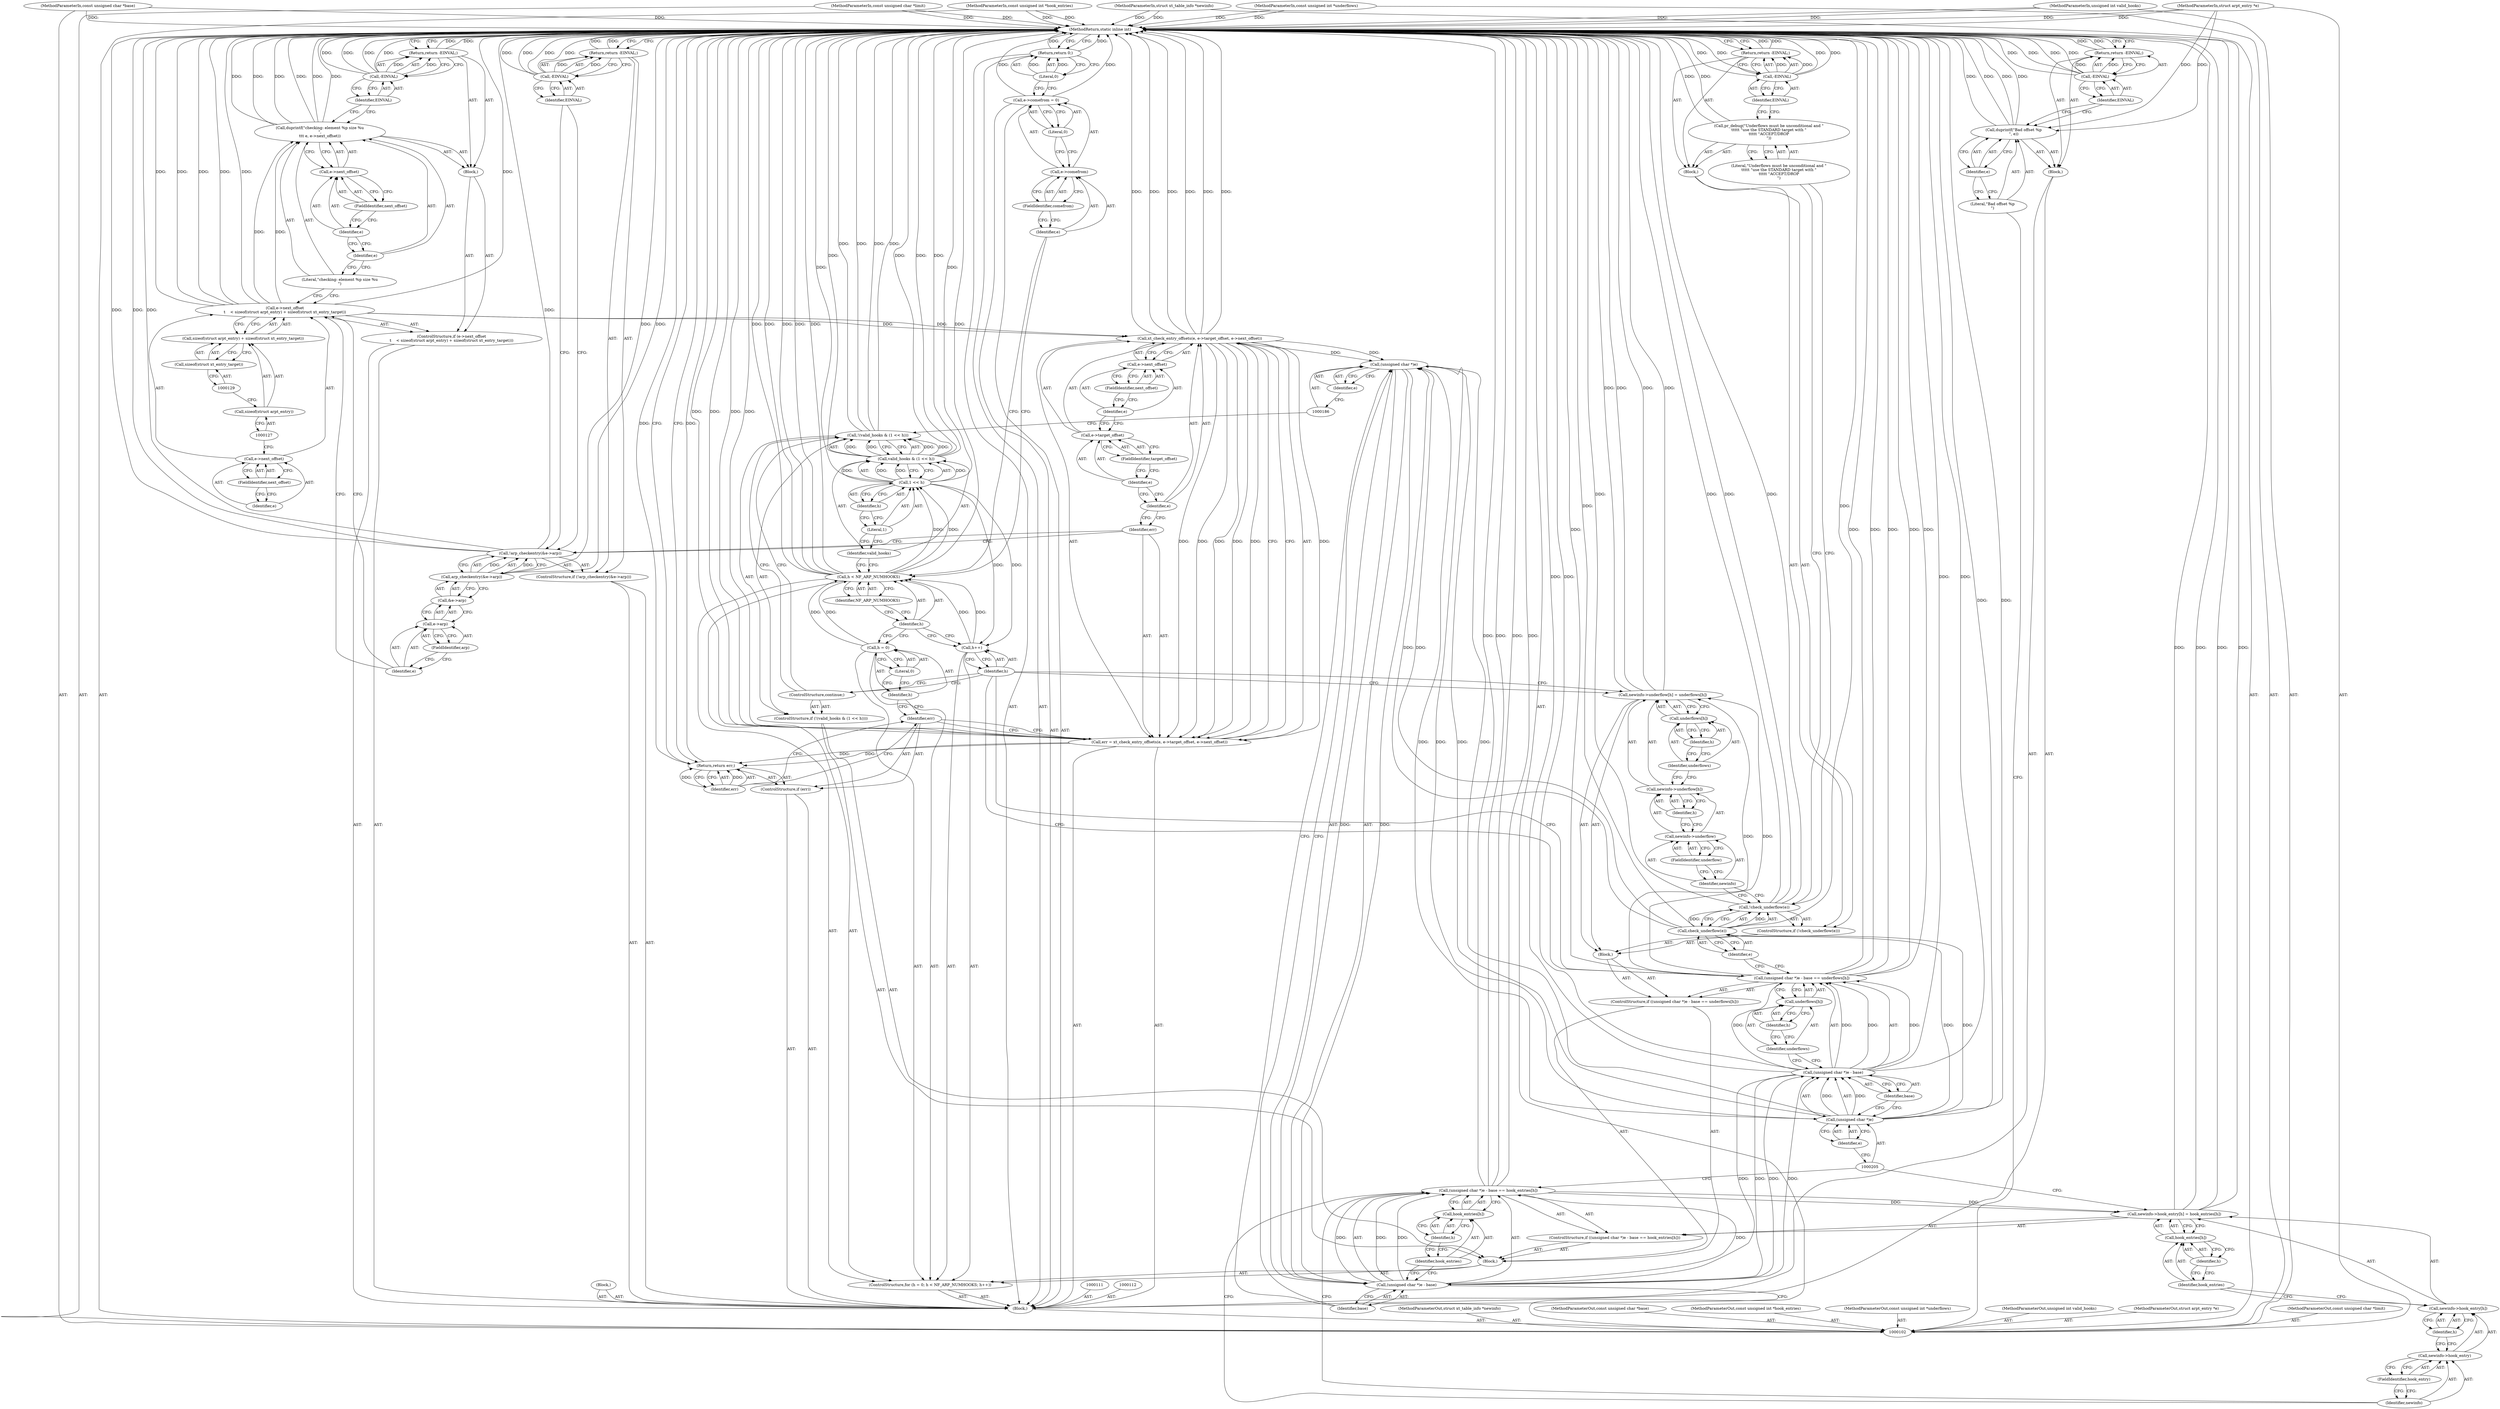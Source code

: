 digraph "1_linux_ce683e5f9d045e5d67d1312a42b359cb2ab2a13c_0" {
"1000239" [label="(MethodReturn,static inline int)"];
"1000103" [label="(MethodParameterIn,struct arpt_entry *e)"];
"1000345" [label="(MethodParameterOut,struct arpt_entry *e)"];
"1000113" [label="(Block,)"];
"1000115" [label="(Literal,\"Bad offset %p\n\")"];
"1000114" [label="(Call,duprintf(\"Bad offset %p\n\", e))"];
"1000116" [label="(Identifier,e)"];
"1000119" [label="(Identifier,EINVAL)"];
"1000117" [label="(Return,return -EINVAL;)"];
"1000118" [label="(Call,-EINVAL)"];
"1000120" [label="(ControlStructure,if (e->next_offset\n\t    < sizeof(struct arpt_entry) + sizeof(struct xt_entry_target)))"];
"1000121" [label="(Call,e->next_offset\n\t    < sizeof(struct arpt_entry) + sizeof(struct xt_entry_target))"];
"1000122" [label="(Call,e->next_offset)"];
"1000123" [label="(Identifier,e)"];
"1000124" [label="(FieldIdentifier,next_offset)"];
"1000104" [label="(MethodParameterIn,struct xt_table_info *newinfo)"];
"1000346" [label="(MethodParameterOut,struct xt_table_info *newinfo)"];
"1000128" [label="(Call,sizeof(struct xt_entry_target))"];
"1000130" [label="(Block,)"];
"1000125" [label="(Call,sizeof(struct arpt_entry) + sizeof(struct xt_entry_target))"];
"1000126" [label="(Call,sizeof(struct arpt_entry))"];
"1000132" [label="(Literal,\"checking: element %p size %u\n\")"];
"1000131" [label="(Call,duprintf(\"checking: element %p size %u\n\",\n\t\t\t e, e->next_offset))"];
"1000136" [label="(FieldIdentifier,next_offset)"];
"1000133" [label="(Identifier,e)"];
"1000134" [label="(Call,e->next_offset)"];
"1000135" [label="(Identifier,e)"];
"1000139" [label="(Identifier,EINVAL)"];
"1000137" [label="(Return,return -EINVAL;)"];
"1000138" [label="(Call,-EINVAL)"];
"1000140" [label="(ControlStructure,if (!arp_checkentry(&e->arp)))"];
"1000143" [label="(Call,&e->arp)"];
"1000144" [label="(Call,e->arp)"];
"1000145" [label="(Identifier,e)"];
"1000146" [label="(FieldIdentifier,arp)"];
"1000141" [label="(Call,!arp_checkentry(&e->arp))"];
"1000142" [label="(Call,arp_checkentry(&e->arp))"];
"1000148" [label="(Call,-EINVAL)"];
"1000149" [label="(Identifier,EINVAL)"];
"1000147" [label="(Return,return -EINVAL;)"];
"1000150" [label="(Call,err = xt_check_entry_offsets(e, e->target_offset, e->next_offset))"];
"1000151" [label="(Identifier,err)"];
"1000153" [label="(Identifier,e)"];
"1000154" [label="(Call,e->target_offset)"];
"1000155" [label="(Identifier,e)"];
"1000156" [label="(FieldIdentifier,target_offset)"];
"1000157" [label="(Call,e->next_offset)"];
"1000158" [label="(Identifier,e)"];
"1000159" [label="(FieldIdentifier,next_offset)"];
"1000152" [label="(Call,xt_check_entry_offsets(e, e->target_offset, e->next_offset))"];
"1000105" [label="(MethodParameterIn,const unsigned char *base)"];
"1000347" [label="(MethodParameterOut,const unsigned char *base)"];
"1000160" [label="(ControlStructure,if (err))"];
"1000161" [label="(Identifier,err)"];
"1000163" [label="(Identifier,err)"];
"1000162" [label="(Return,return err;)"];
"1000164" [label="(ControlStructure,for (h = 0; h < NF_ARP_NUMHOOKS; h++))"];
"1000167" [label="(Literal,0)"];
"1000168" [label="(Call,h < NF_ARP_NUMHOOKS)"];
"1000169" [label="(Identifier,h)"];
"1000170" [label="(Identifier,NF_ARP_NUMHOOKS)"];
"1000171" [label="(Call,h++)"];
"1000172" [label="(Identifier,h)"];
"1000173" [label="(Block,)"];
"1000165" [label="(Call,h = 0)"];
"1000166" [label="(Identifier,h)"];
"1000174" [label="(ControlStructure,if (!(valid_hooks & (1 << h))))"];
"1000178" [label="(Call,1 << h)"];
"1000179" [label="(Literal,1)"];
"1000180" [label="(Identifier,h)"];
"1000175" [label="(Call,!(valid_hooks & (1 << h)))"];
"1000176" [label="(Call,valid_hooks & (1 << h))"];
"1000177" [label="(Identifier,valid_hooks)"];
"1000181" [label="(ControlStructure,continue;)"];
"1000182" [label="(ControlStructure,if ((unsigned char *)e - base == hook_entries[h]))"];
"1000187" [label="(Identifier,e)"];
"1000188" [label="(Identifier,base)"];
"1000189" [label="(Call,hook_entries[h])"];
"1000190" [label="(Identifier,hook_entries)"];
"1000191" [label="(Identifier,h)"];
"1000183" [label="(Call,(unsigned char *)e - base == hook_entries[h])"];
"1000184" [label="(Call,(unsigned char *)e - base)"];
"1000185" [label="(Call,(unsigned char *)e)"];
"1000196" [label="(FieldIdentifier,hook_entry)"];
"1000197" [label="(Identifier,h)"];
"1000198" [label="(Call,hook_entries[h])"];
"1000199" [label="(Identifier,hook_entries)"];
"1000192" [label="(Call,newinfo->hook_entry[h] = hook_entries[h])"];
"1000193" [label="(Call,newinfo->hook_entry[h])"];
"1000194" [label="(Call,newinfo->hook_entry)"];
"1000195" [label="(Identifier,newinfo)"];
"1000200" [label="(Identifier,h)"];
"1000201" [label="(ControlStructure,if ((unsigned char *)e - base == underflows[h]))"];
"1000206" [label="(Identifier,e)"];
"1000207" [label="(Identifier,base)"];
"1000208" [label="(Call,underflows[h])"];
"1000209" [label="(Identifier,underflows)"];
"1000210" [label="(Identifier,h)"];
"1000211" [label="(Block,)"];
"1000202" [label="(Call,(unsigned char *)e - base == underflows[h])"];
"1000203" [label="(Call,(unsigned char *)e - base)"];
"1000204" [label="(Call,(unsigned char *)e)"];
"1000106" [label="(MethodParameterIn,const unsigned char *limit)"];
"1000348" [label="(MethodParameterOut,const unsigned char *limit)"];
"1000215" [label="(Identifier,e)"];
"1000216" [label="(Block,)"];
"1000212" [label="(ControlStructure,if (!check_underflow(e)))"];
"1000213" [label="(Call,!check_underflow(e))"];
"1000214" [label="(Call,check_underflow(e))"];
"1000218" [label="(Literal,\"Underflows must be unconditional and \"\n\t\t\t\t\t \"use the STANDARD target with \"\n\t\t\t\t\t \"ACCEPT/DROP\n\")"];
"1000217" [label="(Call,pr_debug(\"Underflows must be unconditional and \"\n\t\t\t\t\t \"use the STANDARD target with \"\n\t\t\t\t\t \"ACCEPT/DROP\n\"))"];
"1000220" [label="(Call,-EINVAL)"];
"1000221" [label="(Identifier,EINVAL)"];
"1000219" [label="(Return,return -EINVAL;)"];
"1000226" [label="(FieldIdentifier,underflow)"];
"1000227" [label="(Identifier,h)"];
"1000228" [label="(Call,underflows[h])"];
"1000229" [label="(Identifier,underflows)"];
"1000222" [label="(Call,newinfo->underflow[h] = underflows[h])"];
"1000223" [label="(Call,newinfo->underflow[h])"];
"1000224" [label="(Call,newinfo->underflow)"];
"1000225" [label="(Identifier,newinfo)"];
"1000230" [label="(Identifier,h)"];
"1000107" [label="(MethodParameterIn,const unsigned int *hook_entries)"];
"1000349" [label="(MethodParameterOut,const unsigned int *hook_entries)"];
"1000231" [label="(Block,)"];
"1000232" [label="(Call,e->comefrom = 0)"];
"1000233" [label="(Call,e->comefrom)"];
"1000234" [label="(Identifier,e)"];
"1000236" [label="(Literal,0)"];
"1000235" [label="(FieldIdentifier,comefrom)"];
"1000237" [label="(Return,return 0;)"];
"1000238" [label="(Literal,0)"];
"1000108" [label="(MethodParameterIn,const unsigned int *underflows)"];
"1000350" [label="(MethodParameterOut,const unsigned int *underflows)"];
"1000109" [label="(MethodParameterIn,unsigned int valid_hooks)"];
"1000351" [label="(MethodParameterOut,unsigned int valid_hooks)"];
"1000110" [label="(Block,)"];
"1000239" -> "1000102"  [label="AST: "];
"1000239" -> "1000117"  [label="CFG: "];
"1000239" -> "1000137"  [label="CFG: "];
"1000239" -> "1000147"  [label="CFG: "];
"1000239" -> "1000162"  [label="CFG: "];
"1000239" -> "1000219"  [label="CFG: "];
"1000239" -> "1000237"  [label="CFG: "];
"1000147" -> "1000239"  [label="DDG: "];
"1000162" -> "1000239"  [label="DDG: "];
"1000137" -> "1000239"  [label="DDG: "];
"1000176" -> "1000239"  [label="DDG: "];
"1000176" -> "1000239"  [label="DDG: "];
"1000141" -> "1000239"  [label="DDG: "];
"1000141" -> "1000239"  [label="DDG: "];
"1000168" -> "1000239"  [label="DDG: "];
"1000168" -> "1000239"  [label="DDG: "];
"1000168" -> "1000239"  [label="DDG: "];
"1000152" -> "1000239"  [label="DDG: "];
"1000152" -> "1000239"  [label="DDG: "];
"1000152" -> "1000239"  [label="DDG: "];
"1000104" -> "1000239"  [label="DDG: "];
"1000105" -> "1000239"  [label="DDG: "];
"1000150" -> "1000239"  [label="DDG: "];
"1000150" -> "1000239"  [label="DDG: "];
"1000118" -> "1000239"  [label="DDG: "];
"1000118" -> "1000239"  [label="DDG: "];
"1000131" -> "1000239"  [label="DDG: "];
"1000131" -> "1000239"  [label="DDG: "];
"1000131" -> "1000239"  [label="DDG: "];
"1000220" -> "1000239"  [label="DDG: "];
"1000220" -> "1000239"  [label="DDG: "];
"1000121" -> "1000239"  [label="DDG: "];
"1000121" -> "1000239"  [label="DDG: "];
"1000121" -> "1000239"  [label="DDG: "];
"1000222" -> "1000239"  [label="DDG: "];
"1000222" -> "1000239"  [label="DDG: "];
"1000108" -> "1000239"  [label="DDG: "];
"1000107" -> "1000239"  [label="DDG: "];
"1000232" -> "1000239"  [label="DDG: "];
"1000217" -> "1000239"  [label="DDG: "];
"1000114" -> "1000239"  [label="DDG: "];
"1000114" -> "1000239"  [label="DDG: "];
"1000213" -> "1000239"  [label="DDG: "];
"1000213" -> "1000239"  [label="DDG: "];
"1000183" -> "1000239"  [label="DDG: "];
"1000183" -> "1000239"  [label="DDG: "];
"1000204" -> "1000239"  [label="DDG: "];
"1000138" -> "1000239"  [label="DDG: "];
"1000138" -> "1000239"  [label="DDG: "];
"1000103" -> "1000239"  [label="DDG: "];
"1000202" -> "1000239"  [label="DDG: "];
"1000202" -> "1000239"  [label="DDG: "];
"1000202" -> "1000239"  [label="DDG: "];
"1000178" -> "1000239"  [label="DDG: "];
"1000148" -> "1000239"  [label="DDG: "];
"1000148" -> "1000239"  [label="DDG: "];
"1000175" -> "1000239"  [label="DDG: "];
"1000175" -> "1000239"  [label="DDG: "];
"1000203" -> "1000239"  [label="DDG: "];
"1000203" -> "1000239"  [label="DDG: "];
"1000192" -> "1000239"  [label="DDG: "];
"1000192" -> "1000239"  [label="DDG: "];
"1000142" -> "1000239"  [label="DDG: "];
"1000214" -> "1000239"  [label="DDG: "];
"1000106" -> "1000239"  [label="DDG: "];
"1000109" -> "1000239"  [label="DDG: "];
"1000219" -> "1000239"  [label="DDG: "];
"1000117" -> "1000239"  [label="DDG: "];
"1000237" -> "1000239"  [label="DDG: "];
"1000103" -> "1000102"  [label="AST: "];
"1000103" -> "1000239"  [label="DDG: "];
"1000103" -> "1000114"  [label="DDG: "];
"1000345" -> "1000102"  [label="AST: "];
"1000113" -> "1000110"  [label="AST: "];
"1000114" -> "1000113"  [label="AST: "];
"1000117" -> "1000113"  [label="AST: "];
"1000115" -> "1000114"  [label="AST: "];
"1000115" -> "1000102"  [label="CFG: "];
"1000116" -> "1000115"  [label="CFG: "];
"1000114" -> "1000113"  [label="AST: "];
"1000114" -> "1000116"  [label="CFG: "];
"1000115" -> "1000114"  [label="AST: "];
"1000116" -> "1000114"  [label="AST: "];
"1000119" -> "1000114"  [label="CFG: "];
"1000114" -> "1000239"  [label="DDG: "];
"1000114" -> "1000239"  [label="DDG: "];
"1000103" -> "1000114"  [label="DDG: "];
"1000116" -> "1000114"  [label="AST: "];
"1000116" -> "1000115"  [label="CFG: "];
"1000114" -> "1000116"  [label="CFG: "];
"1000119" -> "1000118"  [label="AST: "];
"1000119" -> "1000114"  [label="CFG: "];
"1000118" -> "1000119"  [label="CFG: "];
"1000117" -> "1000113"  [label="AST: "];
"1000117" -> "1000118"  [label="CFG: "];
"1000118" -> "1000117"  [label="AST: "];
"1000239" -> "1000117"  [label="CFG: "];
"1000117" -> "1000239"  [label="DDG: "];
"1000118" -> "1000117"  [label="DDG: "];
"1000118" -> "1000117"  [label="AST: "];
"1000118" -> "1000119"  [label="CFG: "];
"1000119" -> "1000118"  [label="AST: "];
"1000117" -> "1000118"  [label="CFG: "];
"1000118" -> "1000239"  [label="DDG: "];
"1000118" -> "1000239"  [label="DDG: "];
"1000118" -> "1000117"  [label="DDG: "];
"1000120" -> "1000110"  [label="AST: "];
"1000121" -> "1000120"  [label="AST: "];
"1000130" -> "1000120"  [label="AST: "];
"1000121" -> "1000120"  [label="AST: "];
"1000121" -> "1000125"  [label="CFG: "];
"1000122" -> "1000121"  [label="AST: "];
"1000125" -> "1000121"  [label="AST: "];
"1000132" -> "1000121"  [label="CFG: "];
"1000145" -> "1000121"  [label="CFG: "];
"1000121" -> "1000239"  [label="DDG: "];
"1000121" -> "1000239"  [label="DDG: "];
"1000121" -> "1000239"  [label="DDG: "];
"1000121" -> "1000131"  [label="DDG: "];
"1000121" -> "1000152"  [label="DDG: "];
"1000122" -> "1000121"  [label="AST: "];
"1000122" -> "1000124"  [label="CFG: "];
"1000123" -> "1000122"  [label="AST: "];
"1000124" -> "1000122"  [label="AST: "];
"1000127" -> "1000122"  [label="CFG: "];
"1000123" -> "1000122"  [label="AST: "];
"1000124" -> "1000123"  [label="CFG: "];
"1000124" -> "1000122"  [label="AST: "];
"1000124" -> "1000123"  [label="CFG: "];
"1000122" -> "1000124"  [label="CFG: "];
"1000104" -> "1000102"  [label="AST: "];
"1000104" -> "1000239"  [label="DDG: "];
"1000346" -> "1000102"  [label="AST: "];
"1000128" -> "1000125"  [label="AST: "];
"1000128" -> "1000129"  [label="CFG: "];
"1000129" -> "1000128"  [label="AST: "];
"1000125" -> "1000128"  [label="CFG: "];
"1000130" -> "1000120"  [label="AST: "];
"1000131" -> "1000130"  [label="AST: "];
"1000137" -> "1000130"  [label="AST: "];
"1000125" -> "1000121"  [label="AST: "];
"1000125" -> "1000128"  [label="CFG: "];
"1000126" -> "1000125"  [label="AST: "];
"1000128" -> "1000125"  [label="AST: "];
"1000121" -> "1000125"  [label="CFG: "];
"1000126" -> "1000125"  [label="AST: "];
"1000126" -> "1000127"  [label="CFG: "];
"1000127" -> "1000126"  [label="AST: "];
"1000129" -> "1000126"  [label="CFG: "];
"1000132" -> "1000131"  [label="AST: "];
"1000132" -> "1000121"  [label="CFG: "];
"1000133" -> "1000132"  [label="CFG: "];
"1000131" -> "1000130"  [label="AST: "];
"1000131" -> "1000134"  [label="CFG: "];
"1000132" -> "1000131"  [label="AST: "];
"1000133" -> "1000131"  [label="AST: "];
"1000134" -> "1000131"  [label="AST: "];
"1000139" -> "1000131"  [label="CFG: "];
"1000131" -> "1000239"  [label="DDG: "];
"1000131" -> "1000239"  [label="DDG: "];
"1000131" -> "1000239"  [label="DDG: "];
"1000121" -> "1000131"  [label="DDG: "];
"1000136" -> "1000134"  [label="AST: "];
"1000136" -> "1000135"  [label="CFG: "];
"1000134" -> "1000136"  [label="CFG: "];
"1000133" -> "1000131"  [label="AST: "];
"1000133" -> "1000132"  [label="CFG: "];
"1000135" -> "1000133"  [label="CFG: "];
"1000134" -> "1000131"  [label="AST: "];
"1000134" -> "1000136"  [label="CFG: "];
"1000135" -> "1000134"  [label="AST: "];
"1000136" -> "1000134"  [label="AST: "];
"1000131" -> "1000134"  [label="CFG: "];
"1000135" -> "1000134"  [label="AST: "];
"1000135" -> "1000133"  [label="CFG: "];
"1000136" -> "1000135"  [label="CFG: "];
"1000139" -> "1000138"  [label="AST: "];
"1000139" -> "1000131"  [label="CFG: "];
"1000138" -> "1000139"  [label="CFG: "];
"1000137" -> "1000130"  [label="AST: "];
"1000137" -> "1000138"  [label="CFG: "];
"1000138" -> "1000137"  [label="AST: "];
"1000239" -> "1000137"  [label="CFG: "];
"1000137" -> "1000239"  [label="DDG: "];
"1000138" -> "1000137"  [label="DDG: "];
"1000138" -> "1000137"  [label="AST: "];
"1000138" -> "1000139"  [label="CFG: "];
"1000139" -> "1000138"  [label="AST: "];
"1000137" -> "1000138"  [label="CFG: "];
"1000138" -> "1000239"  [label="DDG: "];
"1000138" -> "1000239"  [label="DDG: "];
"1000138" -> "1000137"  [label="DDG: "];
"1000140" -> "1000110"  [label="AST: "];
"1000141" -> "1000140"  [label="AST: "];
"1000147" -> "1000140"  [label="AST: "];
"1000143" -> "1000142"  [label="AST: "];
"1000143" -> "1000144"  [label="CFG: "];
"1000144" -> "1000143"  [label="AST: "];
"1000142" -> "1000143"  [label="CFG: "];
"1000144" -> "1000143"  [label="AST: "];
"1000144" -> "1000146"  [label="CFG: "];
"1000145" -> "1000144"  [label="AST: "];
"1000146" -> "1000144"  [label="AST: "];
"1000143" -> "1000144"  [label="CFG: "];
"1000145" -> "1000144"  [label="AST: "];
"1000145" -> "1000121"  [label="CFG: "];
"1000146" -> "1000145"  [label="CFG: "];
"1000146" -> "1000144"  [label="AST: "];
"1000146" -> "1000145"  [label="CFG: "];
"1000144" -> "1000146"  [label="CFG: "];
"1000141" -> "1000140"  [label="AST: "];
"1000141" -> "1000142"  [label="CFG: "];
"1000142" -> "1000141"  [label="AST: "];
"1000149" -> "1000141"  [label="CFG: "];
"1000151" -> "1000141"  [label="CFG: "];
"1000141" -> "1000239"  [label="DDG: "];
"1000141" -> "1000239"  [label="DDG: "];
"1000142" -> "1000141"  [label="DDG: "];
"1000142" -> "1000141"  [label="AST: "];
"1000142" -> "1000143"  [label="CFG: "];
"1000143" -> "1000142"  [label="AST: "];
"1000141" -> "1000142"  [label="CFG: "];
"1000142" -> "1000239"  [label="DDG: "];
"1000142" -> "1000141"  [label="DDG: "];
"1000148" -> "1000147"  [label="AST: "];
"1000148" -> "1000149"  [label="CFG: "];
"1000149" -> "1000148"  [label="AST: "];
"1000147" -> "1000148"  [label="CFG: "];
"1000148" -> "1000239"  [label="DDG: "];
"1000148" -> "1000239"  [label="DDG: "];
"1000148" -> "1000147"  [label="DDG: "];
"1000149" -> "1000148"  [label="AST: "];
"1000149" -> "1000141"  [label="CFG: "];
"1000148" -> "1000149"  [label="CFG: "];
"1000147" -> "1000140"  [label="AST: "];
"1000147" -> "1000148"  [label="CFG: "];
"1000148" -> "1000147"  [label="AST: "];
"1000239" -> "1000147"  [label="CFG: "];
"1000147" -> "1000239"  [label="DDG: "];
"1000148" -> "1000147"  [label="DDG: "];
"1000150" -> "1000110"  [label="AST: "];
"1000150" -> "1000152"  [label="CFG: "];
"1000151" -> "1000150"  [label="AST: "];
"1000152" -> "1000150"  [label="AST: "];
"1000161" -> "1000150"  [label="CFG: "];
"1000150" -> "1000239"  [label="DDG: "];
"1000150" -> "1000239"  [label="DDG: "];
"1000152" -> "1000150"  [label="DDG: "];
"1000152" -> "1000150"  [label="DDG: "];
"1000152" -> "1000150"  [label="DDG: "];
"1000150" -> "1000162"  [label="DDG: "];
"1000151" -> "1000150"  [label="AST: "];
"1000151" -> "1000141"  [label="CFG: "];
"1000153" -> "1000151"  [label="CFG: "];
"1000153" -> "1000152"  [label="AST: "];
"1000153" -> "1000151"  [label="CFG: "];
"1000155" -> "1000153"  [label="CFG: "];
"1000154" -> "1000152"  [label="AST: "];
"1000154" -> "1000156"  [label="CFG: "];
"1000155" -> "1000154"  [label="AST: "];
"1000156" -> "1000154"  [label="AST: "];
"1000158" -> "1000154"  [label="CFG: "];
"1000155" -> "1000154"  [label="AST: "];
"1000155" -> "1000153"  [label="CFG: "];
"1000156" -> "1000155"  [label="CFG: "];
"1000156" -> "1000154"  [label="AST: "];
"1000156" -> "1000155"  [label="CFG: "];
"1000154" -> "1000156"  [label="CFG: "];
"1000157" -> "1000152"  [label="AST: "];
"1000157" -> "1000159"  [label="CFG: "];
"1000158" -> "1000157"  [label="AST: "];
"1000159" -> "1000157"  [label="AST: "];
"1000152" -> "1000157"  [label="CFG: "];
"1000158" -> "1000157"  [label="AST: "];
"1000158" -> "1000154"  [label="CFG: "];
"1000159" -> "1000158"  [label="CFG: "];
"1000159" -> "1000157"  [label="AST: "];
"1000159" -> "1000158"  [label="CFG: "];
"1000157" -> "1000159"  [label="CFG: "];
"1000152" -> "1000150"  [label="AST: "];
"1000152" -> "1000157"  [label="CFG: "];
"1000153" -> "1000152"  [label="AST: "];
"1000154" -> "1000152"  [label="AST: "];
"1000157" -> "1000152"  [label="AST: "];
"1000150" -> "1000152"  [label="CFG: "];
"1000152" -> "1000239"  [label="DDG: "];
"1000152" -> "1000239"  [label="DDG: "];
"1000152" -> "1000239"  [label="DDG: "];
"1000152" -> "1000150"  [label="DDG: "];
"1000152" -> "1000150"  [label="DDG: "];
"1000152" -> "1000150"  [label="DDG: "];
"1000121" -> "1000152"  [label="DDG: "];
"1000152" -> "1000185"  [label="DDG: "];
"1000105" -> "1000102"  [label="AST: "];
"1000105" -> "1000239"  [label="DDG: "];
"1000347" -> "1000102"  [label="AST: "];
"1000160" -> "1000110"  [label="AST: "];
"1000161" -> "1000160"  [label="AST: "];
"1000162" -> "1000160"  [label="AST: "];
"1000161" -> "1000160"  [label="AST: "];
"1000161" -> "1000150"  [label="CFG: "];
"1000163" -> "1000161"  [label="CFG: "];
"1000166" -> "1000161"  [label="CFG: "];
"1000163" -> "1000162"  [label="AST: "];
"1000163" -> "1000161"  [label="CFG: "];
"1000162" -> "1000163"  [label="CFG: "];
"1000163" -> "1000162"  [label="DDG: "];
"1000162" -> "1000160"  [label="AST: "];
"1000162" -> "1000163"  [label="CFG: "];
"1000163" -> "1000162"  [label="AST: "];
"1000239" -> "1000162"  [label="CFG: "];
"1000162" -> "1000239"  [label="DDG: "];
"1000163" -> "1000162"  [label="DDG: "];
"1000150" -> "1000162"  [label="DDG: "];
"1000164" -> "1000110"  [label="AST: "];
"1000165" -> "1000164"  [label="AST: "];
"1000168" -> "1000164"  [label="AST: "];
"1000171" -> "1000164"  [label="AST: "];
"1000173" -> "1000164"  [label="AST: "];
"1000167" -> "1000165"  [label="AST: "];
"1000167" -> "1000166"  [label="CFG: "];
"1000165" -> "1000167"  [label="CFG: "];
"1000168" -> "1000164"  [label="AST: "];
"1000168" -> "1000170"  [label="CFG: "];
"1000169" -> "1000168"  [label="AST: "];
"1000170" -> "1000168"  [label="AST: "];
"1000177" -> "1000168"  [label="CFG: "];
"1000234" -> "1000168"  [label="CFG: "];
"1000168" -> "1000239"  [label="DDG: "];
"1000168" -> "1000239"  [label="DDG: "];
"1000168" -> "1000239"  [label="DDG: "];
"1000171" -> "1000168"  [label="DDG: "];
"1000165" -> "1000168"  [label="DDG: "];
"1000168" -> "1000178"  [label="DDG: "];
"1000169" -> "1000168"  [label="AST: "];
"1000169" -> "1000165"  [label="CFG: "];
"1000169" -> "1000171"  [label="CFG: "];
"1000170" -> "1000169"  [label="CFG: "];
"1000170" -> "1000168"  [label="AST: "];
"1000170" -> "1000169"  [label="CFG: "];
"1000168" -> "1000170"  [label="CFG: "];
"1000171" -> "1000164"  [label="AST: "];
"1000171" -> "1000172"  [label="CFG: "];
"1000172" -> "1000171"  [label="AST: "];
"1000169" -> "1000171"  [label="CFG: "];
"1000171" -> "1000168"  [label="DDG: "];
"1000178" -> "1000171"  [label="DDG: "];
"1000172" -> "1000171"  [label="AST: "];
"1000172" -> "1000181"  [label="CFG: "];
"1000172" -> "1000222"  [label="CFG: "];
"1000172" -> "1000202"  [label="CFG: "];
"1000171" -> "1000172"  [label="CFG: "];
"1000173" -> "1000164"  [label="AST: "];
"1000174" -> "1000173"  [label="AST: "];
"1000182" -> "1000173"  [label="AST: "];
"1000201" -> "1000173"  [label="AST: "];
"1000165" -> "1000164"  [label="AST: "];
"1000165" -> "1000167"  [label="CFG: "];
"1000166" -> "1000165"  [label="AST: "];
"1000167" -> "1000165"  [label="AST: "];
"1000169" -> "1000165"  [label="CFG: "];
"1000165" -> "1000168"  [label="DDG: "];
"1000166" -> "1000165"  [label="AST: "];
"1000166" -> "1000161"  [label="CFG: "];
"1000167" -> "1000166"  [label="CFG: "];
"1000174" -> "1000173"  [label="AST: "];
"1000175" -> "1000174"  [label="AST: "];
"1000181" -> "1000174"  [label="AST: "];
"1000178" -> "1000176"  [label="AST: "];
"1000178" -> "1000180"  [label="CFG: "];
"1000179" -> "1000178"  [label="AST: "];
"1000180" -> "1000178"  [label="AST: "];
"1000176" -> "1000178"  [label="CFG: "];
"1000178" -> "1000239"  [label="DDG: "];
"1000178" -> "1000171"  [label="DDG: "];
"1000178" -> "1000176"  [label="DDG: "];
"1000178" -> "1000176"  [label="DDG: "];
"1000168" -> "1000178"  [label="DDG: "];
"1000179" -> "1000178"  [label="AST: "];
"1000179" -> "1000177"  [label="CFG: "];
"1000180" -> "1000179"  [label="CFG: "];
"1000180" -> "1000178"  [label="AST: "];
"1000180" -> "1000179"  [label="CFG: "];
"1000178" -> "1000180"  [label="CFG: "];
"1000175" -> "1000174"  [label="AST: "];
"1000175" -> "1000176"  [label="CFG: "];
"1000176" -> "1000175"  [label="AST: "];
"1000181" -> "1000175"  [label="CFG: "];
"1000186" -> "1000175"  [label="CFG: "];
"1000175" -> "1000239"  [label="DDG: "];
"1000175" -> "1000239"  [label="DDG: "];
"1000176" -> "1000175"  [label="DDG: "];
"1000176" -> "1000175"  [label="DDG: "];
"1000176" -> "1000175"  [label="AST: "];
"1000176" -> "1000178"  [label="CFG: "];
"1000177" -> "1000176"  [label="AST: "];
"1000178" -> "1000176"  [label="AST: "];
"1000175" -> "1000176"  [label="CFG: "];
"1000176" -> "1000239"  [label="DDG: "];
"1000176" -> "1000239"  [label="DDG: "];
"1000176" -> "1000175"  [label="DDG: "];
"1000176" -> "1000175"  [label="DDG: "];
"1000178" -> "1000176"  [label="DDG: "];
"1000178" -> "1000176"  [label="DDG: "];
"1000177" -> "1000176"  [label="AST: "];
"1000177" -> "1000168"  [label="CFG: "];
"1000179" -> "1000177"  [label="CFG: "];
"1000181" -> "1000174"  [label="AST: "];
"1000181" -> "1000175"  [label="CFG: "];
"1000172" -> "1000181"  [label="CFG: "];
"1000182" -> "1000173"  [label="AST: "];
"1000183" -> "1000182"  [label="AST: "];
"1000192" -> "1000182"  [label="AST: "];
"1000187" -> "1000185"  [label="AST: "];
"1000187" -> "1000186"  [label="CFG: "];
"1000185" -> "1000187"  [label="CFG: "];
"1000188" -> "1000184"  [label="AST: "];
"1000188" -> "1000185"  [label="CFG: "];
"1000184" -> "1000188"  [label="CFG: "];
"1000189" -> "1000183"  [label="AST: "];
"1000189" -> "1000191"  [label="CFG: "];
"1000190" -> "1000189"  [label="AST: "];
"1000191" -> "1000189"  [label="AST: "];
"1000183" -> "1000189"  [label="CFG: "];
"1000190" -> "1000189"  [label="AST: "];
"1000190" -> "1000184"  [label="CFG: "];
"1000191" -> "1000190"  [label="CFG: "];
"1000191" -> "1000189"  [label="AST: "];
"1000191" -> "1000190"  [label="CFG: "];
"1000189" -> "1000191"  [label="CFG: "];
"1000183" -> "1000182"  [label="AST: "];
"1000183" -> "1000189"  [label="CFG: "];
"1000184" -> "1000183"  [label="AST: "];
"1000189" -> "1000183"  [label="AST: "];
"1000195" -> "1000183"  [label="CFG: "];
"1000205" -> "1000183"  [label="CFG: "];
"1000183" -> "1000239"  [label="DDG: "];
"1000183" -> "1000239"  [label="DDG: "];
"1000184" -> "1000183"  [label="DDG: "];
"1000184" -> "1000183"  [label="DDG: "];
"1000183" -> "1000192"  [label="DDG: "];
"1000184" -> "1000183"  [label="AST: "];
"1000184" -> "1000188"  [label="CFG: "];
"1000185" -> "1000184"  [label="AST: "];
"1000188" -> "1000184"  [label="AST: "];
"1000190" -> "1000184"  [label="CFG: "];
"1000184" -> "1000183"  [label="DDG: "];
"1000184" -> "1000183"  [label="DDG: "];
"1000185" -> "1000184"  [label="DDG: "];
"1000203" -> "1000184"  [label="DDG: "];
"1000184" -> "1000203"  [label="DDG: "];
"1000185" -> "1000184"  [label="AST: "];
"1000185" -> "1000187"  [label="CFG: "];
"1000186" -> "1000185"  [label="AST: "];
"1000187" -> "1000185"  [label="AST: "];
"1000188" -> "1000185"  [label="CFG: "];
"1000185" -> "1000184"  [label="DDG: "];
"1000204" -> "1000185"  [label="DDG: "];
"1000152" -> "1000185"  [label="DDG: "];
"1000214" -> "1000185"  [label="DDG: "];
"1000185" -> "1000204"  [label="DDG: "];
"1000196" -> "1000194"  [label="AST: "];
"1000196" -> "1000195"  [label="CFG: "];
"1000194" -> "1000196"  [label="CFG: "];
"1000197" -> "1000193"  [label="AST: "];
"1000197" -> "1000194"  [label="CFG: "];
"1000193" -> "1000197"  [label="CFG: "];
"1000198" -> "1000192"  [label="AST: "];
"1000198" -> "1000200"  [label="CFG: "];
"1000199" -> "1000198"  [label="AST: "];
"1000200" -> "1000198"  [label="AST: "];
"1000192" -> "1000198"  [label="CFG: "];
"1000199" -> "1000198"  [label="AST: "];
"1000199" -> "1000193"  [label="CFG: "];
"1000200" -> "1000199"  [label="CFG: "];
"1000192" -> "1000182"  [label="AST: "];
"1000192" -> "1000198"  [label="CFG: "];
"1000193" -> "1000192"  [label="AST: "];
"1000198" -> "1000192"  [label="AST: "];
"1000205" -> "1000192"  [label="CFG: "];
"1000192" -> "1000239"  [label="DDG: "];
"1000192" -> "1000239"  [label="DDG: "];
"1000183" -> "1000192"  [label="DDG: "];
"1000193" -> "1000192"  [label="AST: "];
"1000193" -> "1000197"  [label="CFG: "];
"1000194" -> "1000193"  [label="AST: "];
"1000197" -> "1000193"  [label="AST: "];
"1000199" -> "1000193"  [label="CFG: "];
"1000194" -> "1000193"  [label="AST: "];
"1000194" -> "1000196"  [label="CFG: "];
"1000195" -> "1000194"  [label="AST: "];
"1000196" -> "1000194"  [label="AST: "];
"1000197" -> "1000194"  [label="CFG: "];
"1000195" -> "1000194"  [label="AST: "];
"1000195" -> "1000183"  [label="CFG: "];
"1000196" -> "1000195"  [label="CFG: "];
"1000200" -> "1000198"  [label="AST: "];
"1000200" -> "1000199"  [label="CFG: "];
"1000198" -> "1000200"  [label="CFG: "];
"1000201" -> "1000173"  [label="AST: "];
"1000202" -> "1000201"  [label="AST: "];
"1000211" -> "1000201"  [label="AST: "];
"1000206" -> "1000204"  [label="AST: "];
"1000206" -> "1000205"  [label="CFG: "];
"1000204" -> "1000206"  [label="CFG: "];
"1000207" -> "1000203"  [label="AST: "];
"1000207" -> "1000204"  [label="CFG: "];
"1000203" -> "1000207"  [label="CFG: "];
"1000208" -> "1000202"  [label="AST: "];
"1000208" -> "1000210"  [label="CFG: "];
"1000209" -> "1000208"  [label="AST: "];
"1000210" -> "1000208"  [label="AST: "];
"1000202" -> "1000208"  [label="CFG: "];
"1000209" -> "1000208"  [label="AST: "];
"1000209" -> "1000203"  [label="CFG: "];
"1000210" -> "1000209"  [label="CFG: "];
"1000210" -> "1000208"  [label="AST: "];
"1000210" -> "1000209"  [label="CFG: "];
"1000208" -> "1000210"  [label="CFG: "];
"1000211" -> "1000201"  [label="AST: "];
"1000212" -> "1000211"  [label="AST: "];
"1000222" -> "1000211"  [label="AST: "];
"1000202" -> "1000201"  [label="AST: "];
"1000202" -> "1000208"  [label="CFG: "];
"1000203" -> "1000202"  [label="AST: "];
"1000208" -> "1000202"  [label="AST: "];
"1000215" -> "1000202"  [label="CFG: "];
"1000172" -> "1000202"  [label="CFG: "];
"1000202" -> "1000239"  [label="DDG: "];
"1000202" -> "1000239"  [label="DDG: "];
"1000202" -> "1000239"  [label="DDG: "];
"1000203" -> "1000202"  [label="DDG: "];
"1000203" -> "1000202"  [label="DDG: "];
"1000202" -> "1000222"  [label="DDG: "];
"1000203" -> "1000202"  [label="AST: "];
"1000203" -> "1000207"  [label="CFG: "];
"1000204" -> "1000203"  [label="AST: "];
"1000207" -> "1000203"  [label="AST: "];
"1000209" -> "1000203"  [label="CFG: "];
"1000203" -> "1000239"  [label="DDG: "];
"1000203" -> "1000239"  [label="DDG: "];
"1000203" -> "1000184"  [label="DDG: "];
"1000203" -> "1000202"  [label="DDG: "];
"1000203" -> "1000202"  [label="DDG: "];
"1000204" -> "1000203"  [label="DDG: "];
"1000184" -> "1000203"  [label="DDG: "];
"1000204" -> "1000203"  [label="AST: "];
"1000204" -> "1000206"  [label="CFG: "];
"1000205" -> "1000204"  [label="AST: "];
"1000206" -> "1000204"  [label="AST: "];
"1000207" -> "1000204"  [label="CFG: "];
"1000204" -> "1000239"  [label="DDG: "];
"1000204" -> "1000185"  [label="DDG: "];
"1000204" -> "1000203"  [label="DDG: "];
"1000185" -> "1000204"  [label="DDG: "];
"1000204" -> "1000214"  [label="DDG: "];
"1000106" -> "1000102"  [label="AST: "];
"1000106" -> "1000239"  [label="DDG: "];
"1000348" -> "1000102"  [label="AST: "];
"1000215" -> "1000214"  [label="AST: "];
"1000215" -> "1000202"  [label="CFG: "];
"1000214" -> "1000215"  [label="CFG: "];
"1000216" -> "1000212"  [label="AST: "];
"1000217" -> "1000216"  [label="AST: "];
"1000219" -> "1000216"  [label="AST: "];
"1000212" -> "1000211"  [label="AST: "];
"1000213" -> "1000212"  [label="AST: "];
"1000216" -> "1000212"  [label="AST: "];
"1000213" -> "1000212"  [label="AST: "];
"1000213" -> "1000214"  [label="CFG: "];
"1000214" -> "1000213"  [label="AST: "];
"1000218" -> "1000213"  [label="CFG: "];
"1000225" -> "1000213"  [label="CFG: "];
"1000213" -> "1000239"  [label="DDG: "];
"1000213" -> "1000239"  [label="DDG: "];
"1000214" -> "1000213"  [label="DDG: "];
"1000214" -> "1000213"  [label="AST: "];
"1000214" -> "1000215"  [label="CFG: "];
"1000215" -> "1000214"  [label="AST: "];
"1000213" -> "1000214"  [label="CFG: "];
"1000214" -> "1000239"  [label="DDG: "];
"1000214" -> "1000185"  [label="DDG: "];
"1000214" -> "1000213"  [label="DDG: "];
"1000204" -> "1000214"  [label="DDG: "];
"1000218" -> "1000217"  [label="AST: "];
"1000218" -> "1000213"  [label="CFG: "];
"1000217" -> "1000218"  [label="CFG: "];
"1000217" -> "1000216"  [label="AST: "];
"1000217" -> "1000218"  [label="CFG: "];
"1000218" -> "1000217"  [label="AST: "];
"1000221" -> "1000217"  [label="CFG: "];
"1000217" -> "1000239"  [label="DDG: "];
"1000220" -> "1000219"  [label="AST: "];
"1000220" -> "1000221"  [label="CFG: "];
"1000221" -> "1000220"  [label="AST: "];
"1000219" -> "1000220"  [label="CFG: "];
"1000220" -> "1000239"  [label="DDG: "];
"1000220" -> "1000239"  [label="DDG: "];
"1000220" -> "1000219"  [label="DDG: "];
"1000221" -> "1000220"  [label="AST: "];
"1000221" -> "1000217"  [label="CFG: "];
"1000220" -> "1000221"  [label="CFG: "];
"1000219" -> "1000216"  [label="AST: "];
"1000219" -> "1000220"  [label="CFG: "];
"1000220" -> "1000219"  [label="AST: "];
"1000239" -> "1000219"  [label="CFG: "];
"1000219" -> "1000239"  [label="DDG: "];
"1000220" -> "1000219"  [label="DDG: "];
"1000226" -> "1000224"  [label="AST: "];
"1000226" -> "1000225"  [label="CFG: "];
"1000224" -> "1000226"  [label="CFG: "];
"1000227" -> "1000223"  [label="AST: "];
"1000227" -> "1000224"  [label="CFG: "];
"1000223" -> "1000227"  [label="CFG: "];
"1000228" -> "1000222"  [label="AST: "];
"1000228" -> "1000230"  [label="CFG: "];
"1000229" -> "1000228"  [label="AST: "];
"1000230" -> "1000228"  [label="AST: "];
"1000222" -> "1000228"  [label="CFG: "];
"1000229" -> "1000228"  [label="AST: "];
"1000229" -> "1000223"  [label="CFG: "];
"1000230" -> "1000229"  [label="CFG: "];
"1000222" -> "1000211"  [label="AST: "];
"1000222" -> "1000228"  [label="CFG: "];
"1000223" -> "1000222"  [label="AST: "];
"1000228" -> "1000222"  [label="AST: "];
"1000172" -> "1000222"  [label="CFG: "];
"1000222" -> "1000239"  [label="DDG: "];
"1000222" -> "1000239"  [label="DDG: "];
"1000202" -> "1000222"  [label="DDG: "];
"1000223" -> "1000222"  [label="AST: "];
"1000223" -> "1000227"  [label="CFG: "];
"1000224" -> "1000223"  [label="AST: "];
"1000227" -> "1000223"  [label="AST: "];
"1000229" -> "1000223"  [label="CFG: "];
"1000224" -> "1000223"  [label="AST: "];
"1000224" -> "1000226"  [label="CFG: "];
"1000225" -> "1000224"  [label="AST: "];
"1000226" -> "1000224"  [label="AST: "];
"1000227" -> "1000224"  [label="CFG: "];
"1000225" -> "1000224"  [label="AST: "];
"1000225" -> "1000213"  [label="CFG: "];
"1000226" -> "1000225"  [label="CFG: "];
"1000230" -> "1000228"  [label="AST: "];
"1000230" -> "1000229"  [label="CFG: "];
"1000228" -> "1000230"  [label="CFG: "];
"1000107" -> "1000102"  [label="AST: "];
"1000107" -> "1000239"  [label="DDG: "];
"1000349" -> "1000102"  [label="AST: "];
"1000231" -> "1000110"  [label="AST: "];
"1000232" -> "1000110"  [label="AST: "];
"1000232" -> "1000236"  [label="CFG: "];
"1000233" -> "1000232"  [label="AST: "];
"1000236" -> "1000232"  [label="AST: "];
"1000238" -> "1000232"  [label="CFG: "];
"1000232" -> "1000239"  [label="DDG: "];
"1000233" -> "1000232"  [label="AST: "];
"1000233" -> "1000235"  [label="CFG: "];
"1000234" -> "1000233"  [label="AST: "];
"1000235" -> "1000233"  [label="AST: "];
"1000236" -> "1000233"  [label="CFG: "];
"1000234" -> "1000233"  [label="AST: "];
"1000234" -> "1000168"  [label="CFG: "];
"1000235" -> "1000234"  [label="CFG: "];
"1000236" -> "1000232"  [label="AST: "];
"1000236" -> "1000233"  [label="CFG: "];
"1000232" -> "1000236"  [label="CFG: "];
"1000235" -> "1000233"  [label="AST: "];
"1000235" -> "1000234"  [label="CFG: "];
"1000233" -> "1000235"  [label="CFG: "];
"1000237" -> "1000110"  [label="AST: "];
"1000237" -> "1000238"  [label="CFG: "];
"1000238" -> "1000237"  [label="AST: "];
"1000239" -> "1000237"  [label="CFG: "];
"1000237" -> "1000239"  [label="DDG: "];
"1000238" -> "1000237"  [label="DDG: "];
"1000238" -> "1000237"  [label="AST: "];
"1000238" -> "1000232"  [label="CFG: "];
"1000237" -> "1000238"  [label="CFG: "];
"1000238" -> "1000237"  [label="DDG: "];
"1000108" -> "1000102"  [label="AST: "];
"1000108" -> "1000239"  [label="DDG: "];
"1000350" -> "1000102"  [label="AST: "];
"1000109" -> "1000102"  [label="AST: "];
"1000109" -> "1000239"  [label="DDG: "];
"1000351" -> "1000102"  [label="AST: "];
"1000110" -> "1000102"  [label="AST: "];
"1000111" -> "1000110"  [label="AST: "];
"1000112" -> "1000110"  [label="AST: "];
"1000113" -> "1000110"  [label="AST: "];
"1000120" -> "1000110"  [label="AST: "];
"1000140" -> "1000110"  [label="AST: "];
"1000150" -> "1000110"  [label="AST: "];
"1000160" -> "1000110"  [label="AST: "];
"1000164" -> "1000110"  [label="AST: "];
"1000231" -> "1000110"  [label="AST: "];
"1000232" -> "1000110"  [label="AST: "];
"1000237" -> "1000110"  [label="AST: "];
}
